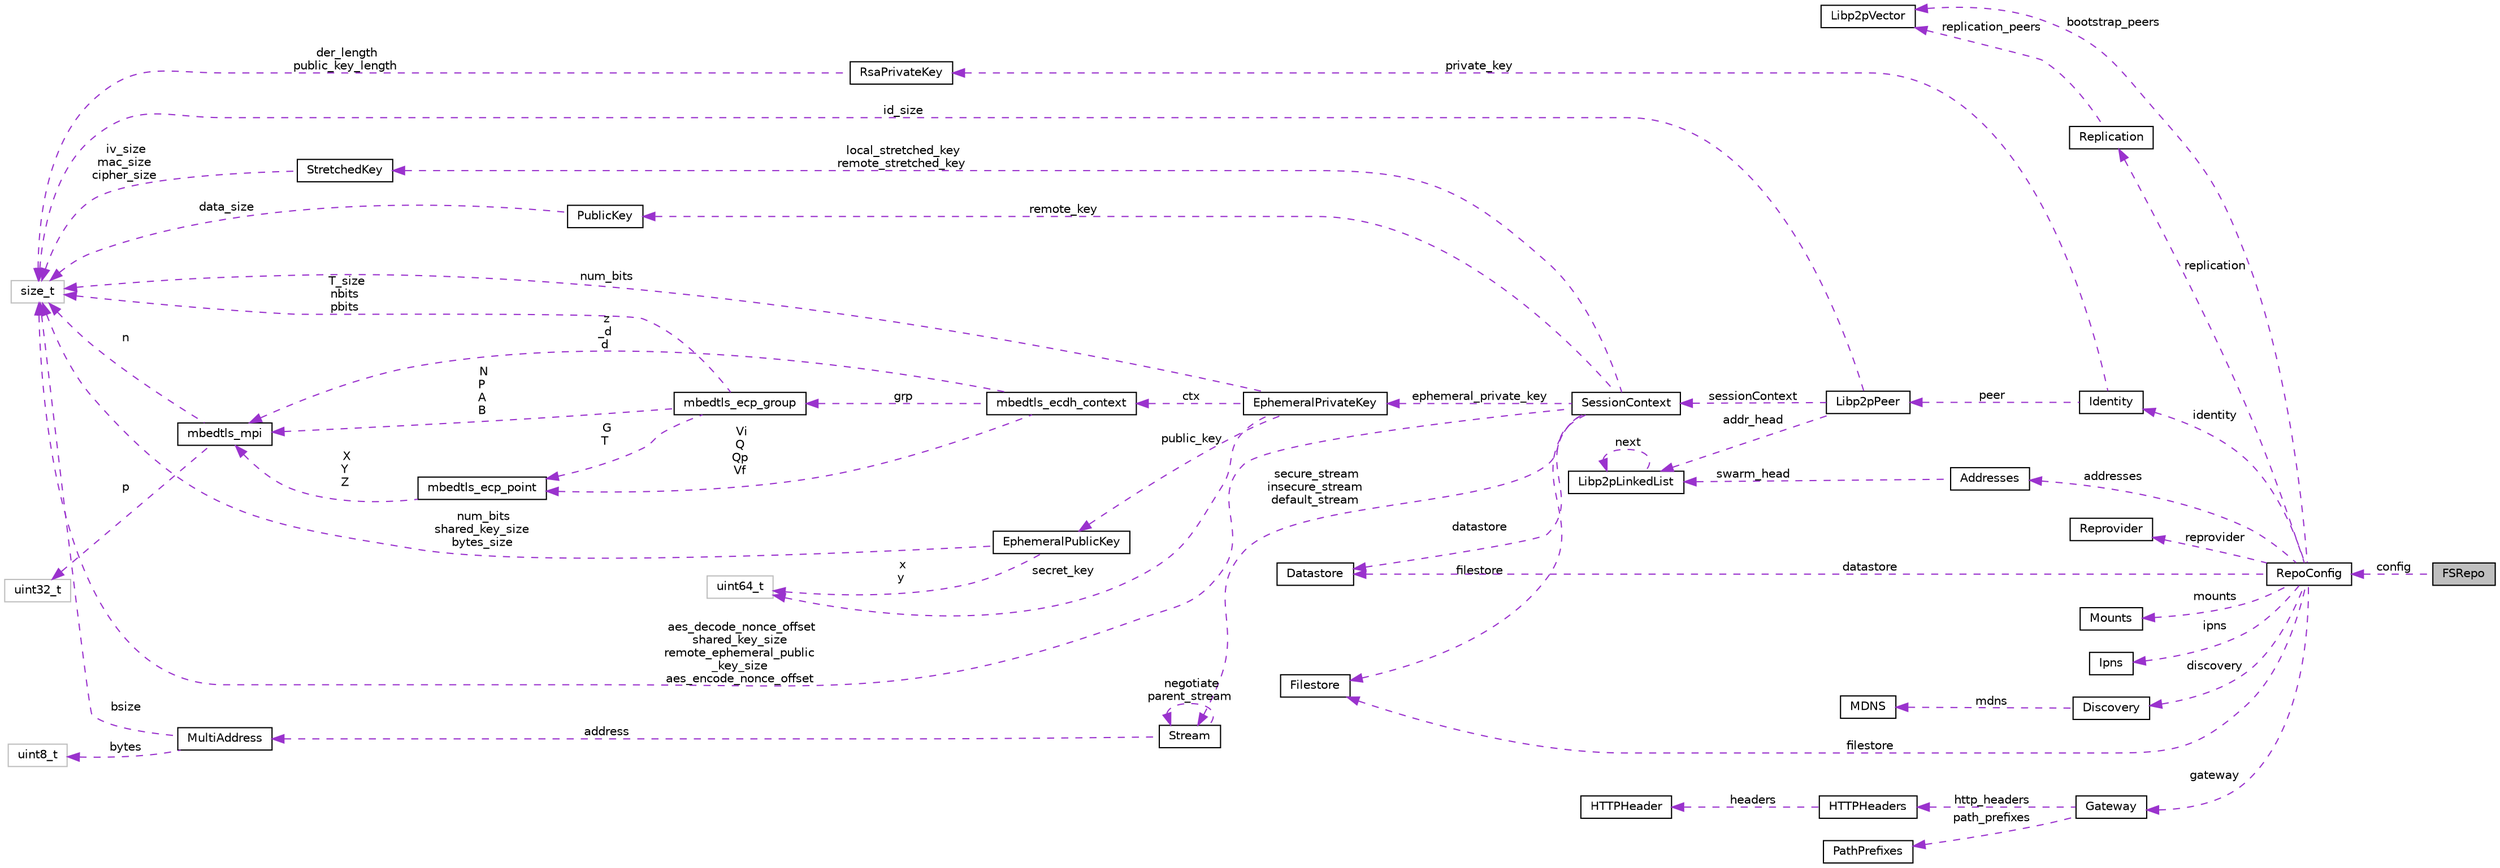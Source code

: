 digraph "FSRepo"
{
  edge [fontname="Helvetica",fontsize="10",labelfontname="Helvetica",labelfontsize="10"];
  node [fontname="Helvetica",fontsize="10",shape=record];
  rankdir="LR";
  Node1 [label="FSRepo",height=0.2,width=0.4,color="black", fillcolor="grey75", style="filled", fontcolor="black"];
  Node2 -> Node1 [dir="back",color="darkorchid3",fontsize="10",style="dashed",label=" config" ];
  Node2 [label="RepoConfig",height=0.2,width=0.4,color="black", fillcolor="white", style="filled",URL="$struct_repo_config.html"];
  Node3 -> Node2 [dir="back",color="darkorchid3",fontsize="10",style="dashed",label=" bootstrap_peers" ];
  Node3 [label="Libp2pVector",height=0.2,width=0.4,color="black", fillcolor="white", style="filled",URL="$struct_libp2p_vector.html"];
  Node4 -> Node2 [dir="back",color="darkorchid3",fontsize="10",style="dashed",label=" identity" ];
  Node4 [label="Identity",height=0.2,width=0.4,color="black", fillcolor="white", style="filled",URL="$struct_identity.html"];
  Node5 -> Node4 [dir="back",color="darkorchid3",fontsize="10",style="dashed",label=" peer" ];
  Node5 [label="Libp2pPeer",height=0.2,width=0.4,color="black", fillcolor="white", style="filled",URL="$struct_libp2p_peer.html"];
  Node6 -> Node5 [dir="back",color="darkorchid3",fontsize="10",style="dashed",label=" sessionContext" ];
  Node6 [label="SessionContext",height=0.2,width=0.4,color="black", fillcolor="white", style="filled",URL="$struct_session_context.html"];
  Node7 -> Node6 [dir="back",color="darkorchid3",fontsize="10",style="dashed",label=" ephemeral_private_key" ];
  Node7 [label="EphemeralPrivateKey",height=0.2,width=0.4,color="black", fillcolor="white", style="filled",URL="$struct_ephemeral_private_key.html"];
  Node8 -> Node7 [dir="back",color="darkorchid3",fontsize="10",style="dashed",label=" secret_key" ];
  Node8 [label="uint64_t",height=0.2,width=0.4,color="grey75", fillcolor="white", style="filled"];
  Node9 -> Node7 [dir="back",color="darkorchid3",fontsize="10",style="dashed",label=" public_key" ];
  Node9 [label="EphemeralPublicKey",height=0.2,width=0.4,color="black", fillcolor="white", style="filled",URL="$struct_ephemeral_public_key.html"];
  Node8 -> Node9 [dir="back",color="darkorchid3",fontsize="10",style="dashed",label=" x\ny" ];
  Node10 -> Node9 [dir="back",color="darkorchid3",fontsize="10",style="dashed",label=" num_bits\nshared_key_size\nbytes_size" ];
  Node10 [label="size_t",height=0.2,width=0.4,color="grey75", fillcolor="white", style="filled"];
  Node10 -> Node7 [dir="back",color="darkorchid3",fontsize="10",style="dashed",label=" num_bits" ];
  Node11 -> Node7 [dir="back",color="darkorchid3",fontsize="10",style="dashed",label=" ctx" ];
  Node11 [label="mbedtls_ecdh_context",height=0.2,width=0.4,color="black", fillcolor="white", style="filled",URL="$structmbedtls__ecdh__context.html",tooltip="ECDH context structure. "];
  Node12 -> Node11 [dir="back",color="darkorchid3",fontsize="10",style="dashed",label=" grp" ];
  Node12 [label="mbedtls_ecp_group",height=0.2,width=0.4,color="black", fillcolor="white", style="filled",URL="$structmbedtls__ecp__group.html",tooltip="ECP group structure. "];
  Node10 -> Node12 [dir="back",color="darkorchid3",fontsize="10",style="dashed",label=" T_size\nnbits\npbits" ];
  Node13 -> Node12 [dir="back",color="darkorchid3",fontsize="10",style="dashed",label=" G\nT" ];
  Node13 [label="mbedtls_ecp_point",height=0.2,width=0.4,color="black", fillcolor="white", style="filled",URL="$structmbedtls__ecp__point.html",tooltip="ECP point structure (jacobian coordinates) "];
  Node14 -> Node13 [dir="back",color="darkorchid3",fontsize="10",style="dashed",label=" X\nY\nZ" ];
  Node14 [label="mbedtls_mpi",height=0.2,width=0.4,color="black", fillcolor="white", style="filled",URL="$structmbedtls__mpi.html",tooltip="MPI structure. "];
  Node15 -> Node14 [dir="back",color="darkorchid3",fontsize="10",style="dashed",label=" p" ];
  Node15 [label="uint32_t",height=0.2,width=0.4,color="grey75", fillcolor="white", style="filled"];
  Node10 -> Node14 [dir="back",color="darkorchid3",fontsize="10",style="dashed",label=" n" ];
  Node14 -> Node12 [dir="back",color="darkorchid3",fontsize="10",style="dashed",label=" N\nP\nA\nB" ];
  Node13 -> Node11 [dir="back",color="darkorchid3",fontsize="10",style="dashed",label=" Vi\nQ\nQp\nVf" ];
  Node14 -> Node11 [dir="back",color="darkorchid3",fontsize="10",style="dashed",label=" z\n_d\nd" ];
  Node16 -> Node6 [dir="back",color="darkorchid3",fontsize="10",style="dashed",label=" local_stretched_key\nremote_stretched_key" ];
  Node16 [label="StretchedKey",height=0.2,width=0.4,color="black", fillcolor="white", style="filled",URL="$struct_stretched_key.html"];
  Node10 -> Node16 [dir="back",color="darkorchid3",fontsize="10",style="dashed",label=" iv_size\nmac_size\ncipher_size" ];
  Node17 -> Node6 [dir="back",color="darkorchid3",fontsize="10",style="dashed",label=" remote_key" ];
  Node17 [label="PublicKey",height=0.2,width=0.4,color="black", fillcolor="white", style="filled",URL="$struct_public_key.html"];
  Node10 -> Node17 [dir="back",color="darkorchid3",fontsize="10",style="dashed",label=" data_size" ];
  Node18 -> Node6 [dir="back",color="darkorchid3",fontsize="10",style="dashed",label=" filestore" ];
  Node18 [label="Filestore",height=0.2,width=0.4,color="black", fillcolor="white", style="filled",URL="$struct_filestore.html"];
  Node10 -> Node6 [dir="back",color="darkorchid3",fontsize="10",style="dashed",label=" aes_decode_nonce_offset\nshared_key_size\nremote_ephemeral_public\l_key_size\naes_encode_nonce_offset" ];
  Node19 -> Node6 [dir="back",color="darkorchid3",fontsize="10",style="dashed",label=" datastore" ];
  Node19 [label="Datastore",height=0.2,width=0.4,color="black", fillcolor="white", style="filled",URL="$struct_datastore.html"];
  Node20 -> Node6 [dir="back",color="darkorchid3",fontsize="10",style="dashed",label=" secure_stream\ninsecure_stream\ndefault_stream" ];
  Node20 [label="Stream",height=0.2,width=0.4,color="black", fillcolor="white", style="filled",URL="$struct_stream.html"];
  Node21 -> Node20 [dir="back",color="darkorchid3",fontsize="10",style="dashed",label=" address" ];
  Node21 [label="MultiAddress",height=0.2,width=0.4,color="black", fillcolor="white", style="filled",URL="$struct_multi_address.html"];
  Node22 -> Node21 [dir="back",color="darkorchid3",fontsize="10",style="dashed",label=" bytes" ];
  Node22 [label="uint8_t",height=0.2,width=0.4,color="grey75", fillcolor="white", style="filled"];
  Node10 -> Node21 [dir="back",color="darkorchid3",fontsize="10",style="dashed",label=" bsize" ];
  Node20 -> Node20 [dir="back",color="darkorchid3",fontsize="10",style="dashed",label=" negotiate\nparent_stream" ];
  Node23 -> Node5 [dir="back",color="darkorchid3",fontsize="10",style="dashed",label=" addr_head" ];
  Node23 [label="Libp2pLinkedList",height=0.2,width=0.4,color="black", fillcolor="white", style="filled",URL="$struct_libp2p_linked_list.html"];
  Node23 -> Node23 [dir="back",color="darkorchid3",fontsize="10",style="dashed",label=" next" ];
  Node10 -> Node5 [dir="back",color="darkorchid3",fontsize="10",style="dashed",label=" id_size" ];
  Node24 -> Node4 [dir="back",color="darkorchid3",fontsize="10",style="dashed",label=" private_key" ];
  Node24 [label="RsaPrivateKey",height=0.2,width=0.4,color="black", fillcolor="white", style="filled",URL="$struct_rsa_private_key.html"];
  Node10 -> Node24 [dir="back",color="darkorchid3",fontsize="10",style="dashed",label=" der_length\npublic_key_length" ];
  Node25 -> Node2 [dir="back",color="darkorchid3",fontsize="10",style="dashed",label=" reprovider" ];
  Node25 [label="Reprovider",height=0.2,width=0.4,color="black", fillcolor="white", style="filled",URL="$struct_reprovider.html"];
  Node26 -> Node2 [dir="back",color="darkorchid3",fontsize="10",style="dashed",label=" discovery" ];
  Node26 [label="Discovery",height=0.2,width=0.4,color="black", fillcolor="white", style="filled",URL="$struct_discovery.html"];
  Node27 -> Node26 [dir="back",color="darkorchid3",fontsize="10",style="dashed",label=" mdns" ];
  Node27 [label="MDNS",height=0.2,width=0.4,color="black", fillcolor="white", style="filled",URL="$struct_m_d_n_s.html"];
  Node28 -> Node2 [dir="back",color="darkorchid3",fontsize="10",style="dashed",label=" mounts" ];
  Node28 [label="Mounts",height=0.2,width=0.4,color="black", fillcolor="white", style="filled",URL="$struct_mounts.html"];
  Node29 -> Node2 [dir="back",color="darkorchid3",fontsize="10",style="dashed",label=" ipns" ];
  Node29 [label="Ipns",height=0.2,width=0.4,color="black", fillcolor="white", style="filled",URL="$struct_ipns.html"];
  Node18 -> Node2 [dir="back",color="darkorchid3",fontsize="10",style="dashed",label=" filestore" ];
  Node30 -> Node2 [dir="back",color="darkorchid3",fontsize="10",style="dashed",label=" addresses" ];
  Node30 [label="Addresses",height=0.2,width=0.4,color="black", fillcolor="white", style="filled",URL="$struct_addresses.html"];
  Node23 -> Node30 [dir="back",color="darkorchid3",fontsize="10",style="dashed",label=" swarm_head" ];
  Node31 -> Node2 [dir="back",color="darkorchid3",fontsize="10",style="dashed",label=" replication" ];
  Node31 [label="Replication",height=0.2,width=0.4,color="black", fillcolor="white", style="filled",URL="$struct_replication.html"];
  Node3 -> Node31 [dir="back",color="darkorchid3",fontsize="10",style="dashed",label=" replication_peers" ];
  Node32 -> Node2 [dir="back",color="darkorchid3",fontsize="10",style="dashed",label=" gateway" ];
  Node32 [label="Gateway",height=0.2,width=0.4,color="black", fillcolor="white", style="filled",URL="$struct_gateway.html"];
  Node33 -> Node32 [dir="back",color="darkorchid3",fontsize="10",style="dashed",label=" http_headers" ];
  Node33 [label="HTTPHeaders",height=0.2,width=0.4,color="black", fillcolor="white", style="filled",URL="$struct_h_t_t_p_headers.html"];
  Node34 -> Node33 [dir="back",color="darkorchid3",fontsize="10",style="dashed",label=" headers" ];
  Node34 [label="HTTPHeader",height=0.2,width=0.4,color="black", fillcolor="white", style="filled",URL="$struct_h_t_t_p_header.html"];
  Node35 -> Node32 [dir="back",color="darkorchid3",fontsize="10",style="dashed",label=" path_prefixes" ];
  Node35 [label="PathPrefixes",height=0.2,width=0.4,color="black", fillcolor="white", style="filled",URL="$struct_path_prefixes.html"];
  Node19 -> Node2 [dir="back",color="darkorchid3",fontsize="10",style="dashed",label=" datastore" ];
}
